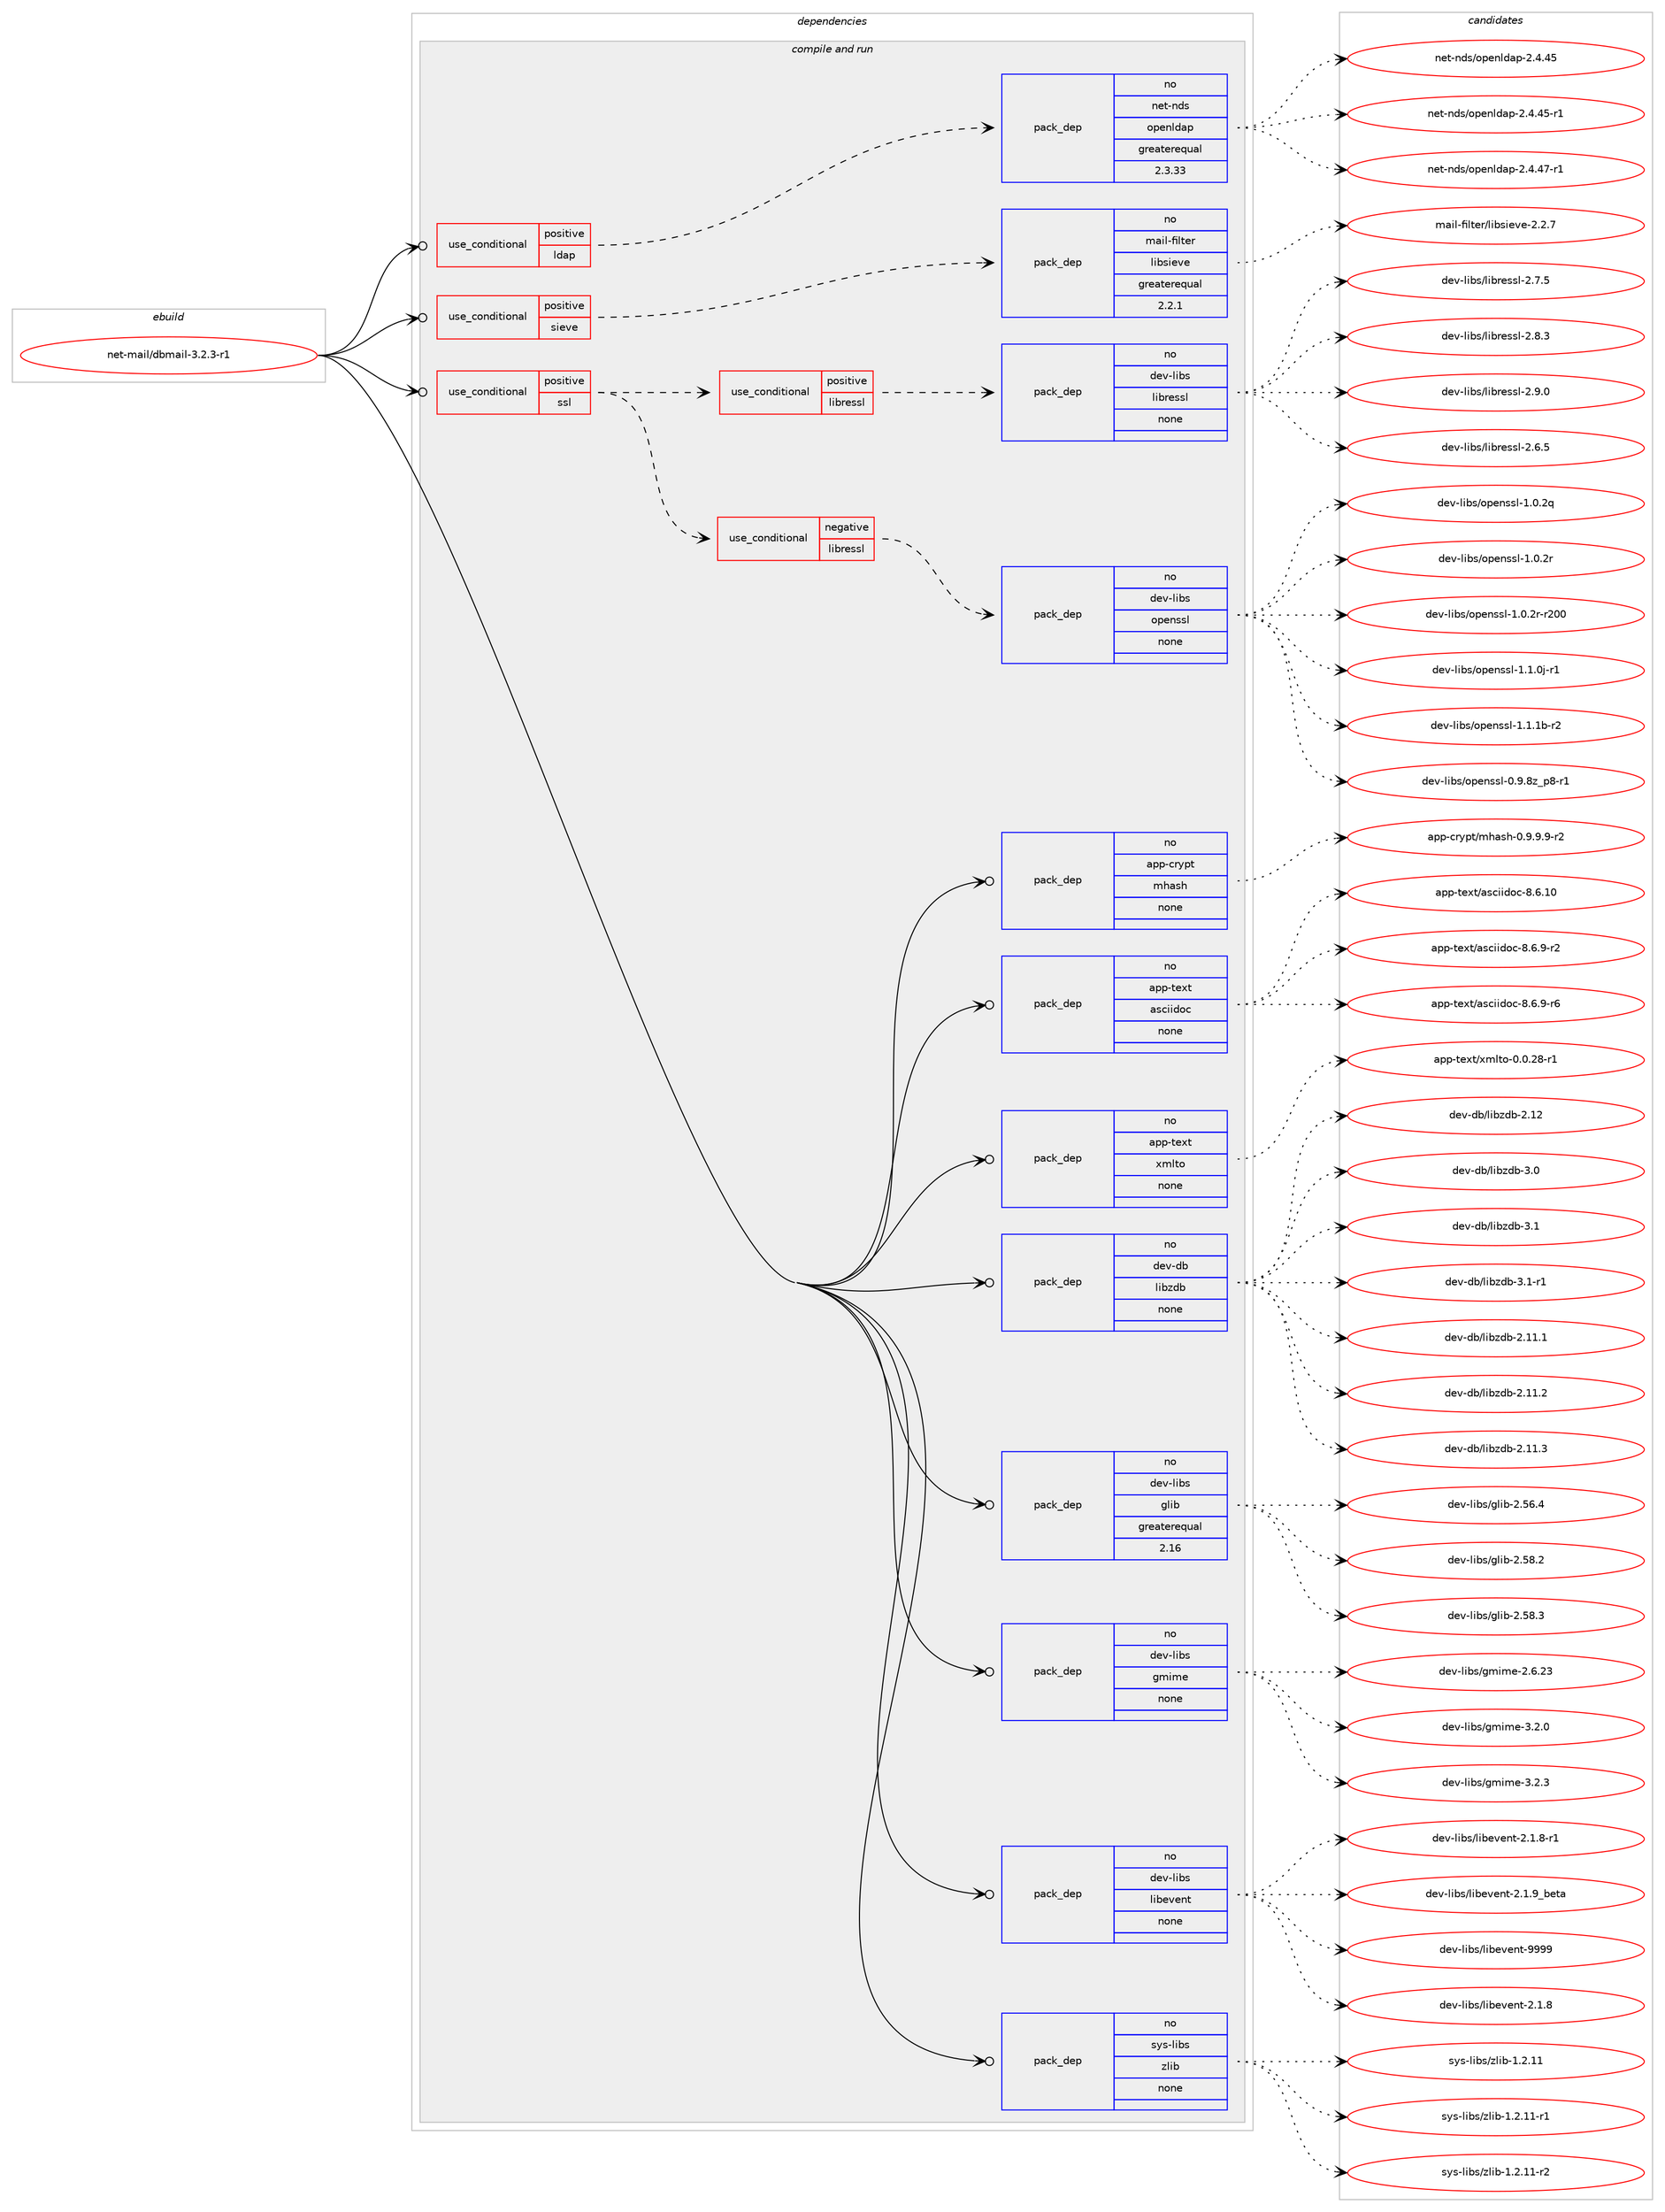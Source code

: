 digraph prolog {

# *************
# Graph options
# *************

newrank=true;
concentrate=true;
compound=true;
graph [rankdir=LR,fontname=Helvetica,fontsize=10,ranksep=1.5];#, ranksep=2.5, nodesep=0.2];
edge  [arrowhead=vee];
node  [fontname=Helvetica,fontsize=10];

# **********
# The ebuild
# **********

subgraph cluster_leftcol {
color=gray;
rank=same;
label=<<i>ebuild</i>>;
id [label="net-mail/dbmail-3.2.3-r1", color=red, width=4, href="../net-mail/dbmail-3.2.3-r1.svg"];
}

# ****************
# The dependencies
# ****************

subgraph cluster_midcol {
color=gray;
label=<<i>dependencies</i>>;
subgraph cluster_compile {
fillcolor="#eeeeee";
style=filled;
label=<<i>compile</i>>;
}
subgraph cluster_compileandrun {
fillcolor="#eeeeee";
style=filled;
label=<<i>compile and run</i>>;
subgraph cond447156 {
dependency1663377 [label=<<TABLE BORDER="0" CELLBORDER="1" CELLSPACING="0" CELLPADDING="4"><TR><TD ROWSPAN="3" CELLPADDING="10">use_conditional</TD></TR><TR><TD>positive</TD></TR><TR><TD>ldap</TD></TR></TABLE>>, shape=none, color=red];
subgraph pack1189181 {
dependency1663378 [label=<<TABLE BORDER="0" CELLBORDER="1" CELLSPACING="0" CELLPADDING="4" WIDTH="220"><TR><TD ROWSPAN="6" CELLPADDING="30">pack_dep</TD></TR><TR><TD WIDTH="110">no</TD></TR><TR><TD>net-nds</TD></TR><TR><TD>openldap</TD></TR><TR><TD>greaterequal</TD></TR><TR><TD>2.3.33</TD></TR></TABLE>>, shape=none, color=blue];
}
dependency1663377:e -> dependency1663378:w [weight=20,style="dashed",arrowhead="vee"];
}
id:e -> dependency1663377:w [weight=20,style="solid",arrowhead="odotvee"];
subgraph cond447157 {
dependency1663379 [label=<<TABLE BORDER="0" CELLBORDER="1" CELLSPACING="0" CELLPADDING="4"><TR><TD ROWSPAN="3" CELLPADDING="10">use_conditional</TD></TR><TR><TD>positive</TD></TR><TR><TD>sieve</TD></TR></TABLE>>, shape=none, color=red];
subgraph pack1189182 {
dependency1663380 [label=<<TABLE BORDER="0" CELLBORDER="1" CELLSPACING="0" CELLPADDING="4" WIDTH="220"><TR><TD ROWSPAN="6" CELLPADDING="30">pack_dep</TD></TR><TR><TD WIDTH="110">no</TD></TR><TR><TD>mail-filter</TD></TR><TR><TD>libsieve</TD></TR><TR><TD>greaterequal</TD></TR><TR><TD>2.2.1</TD></TR></TABLE>>, shape=none, color=blue];
}
dependency1663379:e -> dependency1663380:w [weight=20,style="dashed",arrowhead="vee"];
}
id:e -> dependency1663379:w [weight=20,style="solid",arrowhead="odotvee"];
subgraph cond447158 {
dependency1663381 [label=<<TABLE BORDER="0" CELLBORDER="1" CELLSPACING="0" CELLPADDING="4"><TR><TD ROWSPAN="3" CELLPADDING="10">use_conditional</TD></TR><TR><TD>positive</TD></TR><TR><TD>ssl</TD></TR></TABLE>>, shape=none, color=red];
subgraph cond447159 {
dependency1663382 [label=<<TABLE BORDER="0" CELLBORDER="1" CELLSPACING="0" CELLPADDING="4"><TR><TD ROWSPAN="3" CELLPADDING="10">use_conditional</TD></TR><TR><TD>negative</TD></TR><TR><TD>libressl</TD></TR></TABLE>>, shape=none, color=red];
subgraph pack1189183 {
dependency1663383 [label=<<TABLE BORDER="0" CELLBORDER="1" CELLSPACING="0" CELLPADDING="4" WIDTH="220"><TR><TD ROWSPAN="6" CELLPADDING="30">pack_dep</TD></TR><TR><TD WIDTH="110">no</TD></TR><TR><TD>dev-libs</TD></TR><TR><TD>openssl</TD></TR><TR><TD>none</TD></TR><TR><TD></TD></TR></TABLE>>, shape=none, color=blue];
}
dependency1663382:e -> dependency1663383:w [weight=20,style="dashed",arrowhead="vee"];
}
dependency1663381:e -> dependency1663382:w [weight=20,style="dashed",arrowhead="vee"];
subgraph cond447160 {
dependency1663384 [label=<<TABLE BORDER="0" CELLBORDER="1" CELLSPACING="0" CELLPADDING="4"><TR><TD ROWSPAN="3" CELLPADDING="10">use_conditional</TD></TR><TR><TD>positive</TD></TR><TR><TD>libressl</TD></TR></TABLE>>, shape=none, color=red];
subgraph pack1189184 {
dependency1663385 [label=<<TABLE BORDER="0" CELLBORDER="1" CELLSPACING="0" CELLPADDING="4" WIDTH="220"><TR><TD ROWSPAN="6" CELLPADDING="30">pack_dep</TD></TR><TR><TD WIDTH="110">no</TD></TR><TR><TD>dev-libs</TD></TR><TR><TD>libressl</TD></TR><TR><TD>none</TD></TR><TR><TD></TD></TR></TABLE>>, shape=none, color=blue];
}
dependency1663384:e -> dependency1663385:w [weight=20,style="dashed",arrowhead="vee"];
}
dependency1663381:e -> dependency1663384:w [weight=20,style="dashed",arrowhead="vee"];
}
id:e -> dependency1663381:w [weight=20,style="solid",arrowhead="odotvee"];
subgraph pack1189185 {
dependency1663386 [label=<<TABLE BORDER="0" CELLBORDER="1" CELLSPACING="0" CELLPADDING="4" WIDTH="220"><TR><TD ROWSPAN="6" CELLPADDING="30">pack_dep</TD></TR><TR><TD WIDTH="110">no</TD></TR><TR><TD>app-crypt</TD></TR><TR><TD>mhash</TD></TR><TR><TD>none</TD></TR><TR><TD></TD></TR></TABLE>>, shape=none, color=blue];
}
id:e -> dependency1663386:w [weight=20,style="solid",arrowhead="odotvee"];
subgraph pack1189186 {
dependency1663387 [label=<<TABLE BORDER="0" CELLBORDER="1" CELLSPACING="0" CELLPADDING="4" WIDTH="220"><TR><TD ROWSPAN="6" CELLPADDING="30">pack_dep</TD></TR><TR><TD WIDTH="110">no</TD></TR><TR><TD>app-text</TD></TR><TR><TD>asciidoc</TD></TR><TR><TD>none</TD></TR><TR><TD></TD></TR></TABLE>>, shape=none, color=blue];
}
id:e -> dependency1663387:w [weight=20,style="solid",arrowhead="odotvee"];
subgraph pack1189187 {
dependency1663388 [label=<<TABLE BORDER="0" CELLBORDER="1" CELLSPACING="0" CELLPADDING="4" WIDTH="220"><TR><TD ROWSPAN="6" CELLPADDING="30">pack_dep</TD></TR><TR><TD WIDTH="110">no</TD></TR><TR><TD>app-text</TD></TR><TR><TD>xmlto</TD></TR><TR><TD>none</TD></TR><TR><TD></TD></TR></TABLE>>, shape=none, color=blue];
}
id:e -> dependency1663388:w [weight=20,style="solid",arrowhead="odotvee"];
subgraph pack1189188 {
dependency1663389 [label=<<TABLE BORDER="0" CELLBORDER="1" CELLSPACING="0" CELLPADDING="4" WIDTH="220"><TR><TD ROWSPAN="6" CELLPADDING="30">pack_dep</TD></TR><TR><TD WIDTH="110">no</TD></TR><TR><TD>dev-db</TD></TR><TR><TD>libzdb</TD></TR><TR><TD>none</TD></TR><TR><TD></TD></TR></TABLE>>, shape=none, color=blue];
}
id:e -> dependency1663389:w [weight=20,style="solid",arrowhead="odotvee"];
subgraph pack1189189 {
dependency1663390 [label=<<TABLE BORDER="0" CELLBORDER="1" CELLSPACING="0" CELLPADDING="4" WIDTH="220"><TR><TD ROWSPAN="6" CELLPADDING="30">pack_dep</TD></TR><TR><TD WIDTH="110">no</TD></TR><TR><TD>dev-libs</TD></TR><TR><TD>glib</TD></TR><TR><TD>greaterequal</TD></TR><TR><TD>2.16</TD></TR></TABLE>>, shape=none, color=blue];
}
id:e -> dependency1663390:w [weight=20,style="solid",arrowhead="odotvee"];
subgraph pack1189190 {
dependency1663391 [label=<<TABLE BORDER="0" CELLBORDER="1" CELLSPACING="0" CELLPADDING="4" WIDTH="220"><TR><TD ROWSPAN="6" CELLPADDING="30">pack_dep</TD></TR><TR><TD WIDTH="110">no</TD></TR><TR><TD>dev-libs</TD></TR><TR><TD>gmime</TD></TR><TR><TD>none</TD></TR><TR><TD></TD></TR></TABLE>>, shape=none, color=blue];
}
id:e -> dependency1663391:w [weight=20,style="solid",arrowhead="odotvee"];
subgraph pack1189191 {
dependency1663392 [label=<<TABLE BORDER="0" CELLBORDER="1" CELLSPACING="0" CELLPADDING="4" WIDTH="220"><TR><TD ROWSPAN="6" CELLPADDING="30">pack_dep</TD></TR><TR><TD WIDTH="110">no</TD></TR><TR><TD>dev-libs</TD></TR><TR><TD>libevent</TD></TR><TR><TD>none</TD></TR><TR><TD></TD></TR></TABLE>>, shape=none, color=blue];
}
id:e -> dependency1663392:w [weight=20,style="solid",arrowhead="odotvee"];
subgraph pack1189192 {
dependency1663393 [label=<<TABLE BORDER="0" CELLBORDER="1" CELLSPACING="0" CELLPADDING="4" WIDTH="220"><TR><TD ROWSPAN="6" CELLPADDING="30">pack_dep</TD></TR><TR><TD WIDTH="110">no</TD></TR><TR><TD>sys-libs</TD></TR><TR><TD>zlib</TD></TR><TR><TD>none</TD></TR><TR><TD></TD></TR></TABLE>>, shape=none, color=blue];
}
id:e -> dependency1663393:w [weight=20,style="solid",arrowhead="odotvee"];
}
subgraph cluster_run {
fillcolor="#eeeeee";
style=filled;
label=<<i>run</i>>;
}
}

# **************
# The candidates
# **************

subgraph cluster_choices {
rank=same;
color=gray;
label=<<i>candidates</i>>;

subgraph choice1189181 {
color=black;
nodesep=1;
choice11010111645110100115471111121011101081009711245504652465253 [label="net-nds/openldap-2.4.45", color=red, width=4,href="../net-nds/openldap-2.4.45.svg"];
choice110101116451101001154711111210111010810097112455046524652534511449 [label="net-nds/openldap-2.4.45-r1", color=red, width=4,href="../net-nds/openldap-2.4.45-r1.svg"];
choice110101116451101001154711111210111010810097112455046524652554511449 [label="net-nds/openldap-2.4.47-r1", color=red, width=4,href="../net-nds/openldap-2.4.47-r1.svg"];
dependency1663378:e -> choice11010111645110100115471111121011101081009711245504652465253:w [style=dotted,weight="100"];
dependency1663378:e -> choice110101116451101001154711111210111010810097112455046524652534511449:w [style=dotted,weight="100"];
dependency1663378:e -> choice110101116451101001154711111210111010810097112455046524652554511449:w [style=dotted,weight="100"];
}
subgraph choice1189182 {
color=black;
nodesep=1;
choice10997105108451021051081161011144710810598115105101118101455046504655 [label="mail-filter/libsieve-2.2.7", color=red, width=4,href="../mail-filter/libsieve-2.2.7.svg"];
dependency1663380:e -> choice10997105108451021051081161011144710810598115105101118101455046504655:w [style=dotted,weight="100"];
}
subgraph choice1189183 {
color=black;
nodesep=1;
choice10010111845108105981154711111210111011511510845484657465612295112564511449 [label="dev-libs/openssl-0.9.8z_p8-r1", color=red, width=4,href="../dev-libs/openssl-0.9.8z_p8-r1.svg"];
choice100101118451081059811547111112101110115115108454946484650113 [label="dev-libs/openssl-1.0.2q", color=red, width=4,href="../dev-libs/openssl-1.0.2q.svg"];
choice100101118451081059811547111112101110115115108454946484650114 [label="dev-libs/openssl-1.0.2r", color=red, width=4,href="../dev-libs/openssl-1.0.2r.svg"];
choice10010111845108105981154711111210111011511510845494648465011445114504848 [label="dev-libs/openssl-1.0.2r-r200", color=red, width=4,href="../dev-libs/openssl-1.0.2r-r200.svg"];
choice1001011184510810598115471111121011101151151084549464946481064511449 [label="dev-libs/openssl-1.1.0j-r1", color=red, width=4,href="../dev-libs/openssl-1.1.0j-r1.svg"];
choice100101118451081059811547111112101110115115108454946494649984511450 [label="dev-libs/openssl-1.1.1b-r2", color=red, width=4,href="../dev-libs/openssl-1.1.1b-r2.svg"];
dependency1663383:e -> choice10010111845108105981154711111210111011511510845484657465612295112564511449:w [style=dotted,weight="100"];
dependency1663383:e -> choice100101118451081059811547111112101110115115108454946484650113:w [style=dotted,weight="100"];
dependency1663383:e -> choice100101118451081059811547111112101110115115108454946484650114:w [style=dotted,weight="100"];
dependency1663383:e -> choice10010111845108105981154711111210111011511510845494648465011445114504848:w [style=dotted,weight="100"];
dependency1663383:e -> choice1001011184510810598115471111121011101151151084549464946481064511449:w [style=dotted,weight="100"];
dependency1663383:e -> choice100101118451081059811547111112101110115115108454946494649984511450:w [style=dotted,weight="100"];
}
subgraph choice1189184 {
color=black;
nodesep=1;
choice10010111845108105981154710810598114101115115108455046544653 [label="dev-libs/libressl-2.6.5", color=red, width=4,href="../dev-libs/libressl-2.6.5.svg"];
choice10010111845108105981154710810598114101115115108455046554653 [label="dev-libs/libressl-2.7.5", color=red, width=4,href="../dev-libs/libressl-2.7.5.svg"];
choice10010111845108105981154710810598114101115115108455046564651 [label="dev-libs/libressl-2.8.3", color=red, width=4,href="../dev-libs/libressl-2.8.3.svg"];
choice10010111845108105981154710810598114101115115108455046574648 [label="dev-libs/libressl-2.9.0", color=red, width=4,href="../dev-libs/libressl-2.9.0.svg"];
dependency1663385:e -> choice10010111845108105981154710810598114101115115108455046544653:w [style=dotted,weight="100"];
dependency1663385:e -> choice10010111845108105981154710810598114101115115108455046554653:w [style=dotted,weight="100"];
dependency1663385:e -> choice10010111845108105981154710810598114101115115108455046564651:w [style=dotted,weight="100"];
dependency1663385:e -> choice10010111845108105981154710810598114101115115108455046574648:w [style=dotted,weight="100"];
}
subgraph choice1189185 {
color=black;
nodesep=1;
choice971121124599114121112116471091049711510445484657465746574511450 [label="app-crypt/mhash-0.9.9.9-r2", color=red, width=4,href="../app-crypt/mhash-0.9.9.9-r2.svg"];
dependency1663386:e -> choice971121124599114121112116471091049711510445484657465746574511450:w [style=dotted,weight="100"];
}
subgraph choice1189186 {
color=black;
nodesep=1;
choice97112112451161011201164797115991051051001119945564654464948 [label="app-text/asciidoc-8.6.10", color=red, width=4,href="../app-text/asciidoc-8.6.10.svg"];
choice9711211245116101120116479711599105105100111994556465446574511450 [label="app-text/asciidoc-8.6.9-r2", color=red, width=4,href="../app-text/asciidoc-8.6.9-r2.svg"];
choice9711211245116101120116479711599105105100111994556465446574511454 [label="app-text/asciidoc-8.6.9-r6", color=red, width=4,href="../app-text/asciidoc-8.6.9-r6.svg"];
dependency1663387:e -> choice97112112451161011201164797115991051051001119945564654464948:w [style=dotted,weight="100"];
dependency1663387:e -> choice9711211245116101120116479711599105105100111994556465446574511450:w [style=dotted,weight="100"];
dependency1663387:e -> choice9711211245116101120116479711599105105100111994556465446574511454:w [style=dotted,weight="100"];
}
subgraph choice1189187 {
color=black;
nodesep=1;
choice971121124511610112011647120109108116111454846484650564511449 [label="app-text/xmlto-0.0.28-r1", color=red, width=4,href="../app-text/xmlto-0.0.28-r1.svg"];
dependency1663388:e -> choice971121124511610112011647120109108116111454846484650564511449:w [style=dotted,weight="100"];
}
subgraph choice1189188 {
color=black;
nodesep=1;
choice100101118451009847108105981221009845504649494649 [label="dev-db/libzdb-2.11.1", color=red, width=4,href="../dev-db/libzdb-2.11.1.svg"];
choice100101118451009847108105981221009845504649494650 [label="dev-db/libzdb-2.11.2", color=red, width=4,href="../dev-db/libzdb-2.11.2.svg"];
choice100101118451009847108105981221009845504649494651 [label="dev-db/libzdb-2.11.3", color=red, width=4,href="../dev-db/libzdb-2.11.3.svg"];
choice10010111845100984710810598122100984550464950 [label="dev-db/libzdb-2.12", color=red, width=4,href="../dev-db/libzdb-2.12.svg"];
choice100101118451009847108105981221009845514648 [label="dev-db/libzdb-3.0", color=red, width=4,href="../dev-db/libzdb-3.0.svg"];
choice100101118451009847108105981221009845514649 [label="dev-db/libzdb-3.1", color=red, width=4,href="../dev-db/libzdb-3.1.svg"];
choice1001011184510098471081059812210098455146494511449 [label="dev-db/libzdb-3.1-r1", color=red, width=4,href="../dev-db/libzdb-3.1-r1.svg"];
dependency1663389:e -> choice100101118451009847108105981221009845504649494649:w [style=dotted,weight="100"];
dependency1663389:e -> choice100101118451009847108105981221009845504649494650:w [style=dotted,weight="100"];
dependency1663389:e -> choice100101118451009847108105981221009845504649494651:w [style=dotted,weight="100"];
dependency1663389:e -> choice10010111845100984710810598122100984550464950:w [style=dotted,weight="100"];
dependency1663389:e -> choice100101118451009847108105981221009845514648:w [style=dotted,weight="100"];
dependency1663389:e -> choice100101118451009847108105981221009845514649:w [style=dotted,weight="100"];
dependency1663389:e -> choice1001011184510098471081059812210098455146494511449:w [style=dotted,weight="100"];
}
subgraph choice1189189 {
color=black;
nodesep=1;
choice1001011184510810598115471031081059845504653544652 [label="dev-libs/glib-2.56.4", color=red, width=4,href="../dev-libs/glib-2.56.4.svg"];
choice1001011184510810598115471031081059845504653564650 [label="dev-libs/glib-2.58.2", color=red, width=4,href="../dev-libs/glib-2.58.2.svg"];
choice1001011184510810598115471031081059845504653564651 [label="dev-libs/glib-2.58.3", color=red, width=4,href="../dev-libs/glib-2.58.3.svg"];
dependency1663390:e -> choice1001011184510810598115471031081059845504653544652:w [style=dotted,weight="100"];
dependency1663390:e -> choice1001011184510810598115471031081059845504653564650:w [style=dotted,weight="100"];
dependency1663390:e -> choice1001011184510810598115471031081059845504653564651:w [style=dotted,weight="100"];
}
subgraph choice1189190 {
color=black;
nodesep=1;
choice10010111845108105981154710310910510910145504654465051 [label="dev-libs/gmime-2.6.23", color=red, width=4,href="../dev-libs/gmime-2.6.23.svg"];
choice100101118451081059811547103109105109101455146504648 [label="dev-libs/gmime-3.2.0", color=red, width=4,href="../dev-libs/gmime-3.2.0.svg"];
choice100101118451081059811547103109105109101455146504651 [label="dev-libs/gmime-3.2.3", color=red, width=4,href="../dev-libs/gmime-3.2.3.svg"];
dependency1663391:e -> choice10010111845108105981154710310910510910145504654465051:w [style=dotted,weight="100"];
dependency1663391:e -> choice100101118451081059811547103109105109101455146504648:w [style=dotted,weight="100"];
dependency1663391:e -> choice100101118451081059811547103109105109101455146504651:w [style=dotted,weight="100"];
}
subgraph choice1189191 {
color=black;
nodesep=1;
choice10010111845108105981154710810598101118101110116455046494656 [label="dev-libs/libevent-2.1.8", color=red, width=4,href="../dev-libs/libevent-2.1.8.svg"];
choice100101118451081059811547108105981011181011101164550464946564511449 [label="dev-libs/libevent-2.1.8-r1", color=red, width=4,href="../dev-libs/libevent-2.1.8-r1.svg"];
choice10010111845108105981154710810598101118101110116455046494657959810111697 [label="dev-libs/libevent-2.1.9_beta", color=red, width=4,href="../dev-libs/libevent-2.1.9_beta.svg"];
choice100101118451081059811547108105981011181011101164557575757 [label="dev-libs/libevent-9999", color=red, width=4,href="../dev-libs/libevent-9999.svg"];
dependency1663392:e -> choice10010111845108105981154710810598101118101110116455046494656:w [style=dotted,weight="100"];
dependency1663392:e -> choice100101118451081059811547108105981011181011101164550464946564511449:w [style=dotted,weight="100"];
dependency1663392:e -> choice10010111845108105981154710810598101118101110116455046494657959810111697:w [style=dotted,weight="100"];
dependency1663392:e -> choice100101118451081059811547108105981011181011101164557575757:w [style=dotted,weight="100"];
}
subgraph choice1189192 {
color=black;
nodesep=1;
choice1151211154510810598115471221081059845494650464949 [label="sys-libs/zlib-1.2.11", color=red, width=4,href="../sys-libs/zlib-1.2.11.svg"];
choice11512111545108105981154712210810598454946504649494511449 [label="sys-libs/zlib-1.2.11-r1", color=red, width=4,href="../sys-libs/zlib-1.2.11-r1.svg"];
choice11512111545108105981154712210810598454946504649494511450 [label="sys-libs/zlib-1.2.11-r2", color=red, width=4,href="../sys-libs/zlib-1.2.11-r2.svg"];
dependency1663393:e -> choice1151211154510810598115471221081059845494650464949:w [style=dotted,weight="100"];
dependency1663393:e -> choice11512111545108105981154712210810598454946504649494511449:w [style=dotted,weight="100"];
dependency1663393:e -> choice11512111545108105981154712210810598454946504649494511450:w [style=dotted,weight="100"];
}
}

}

